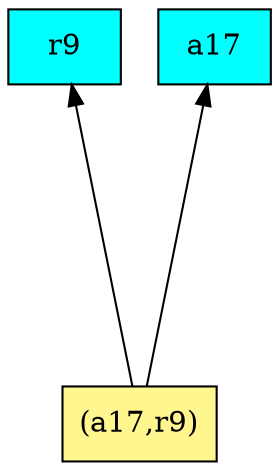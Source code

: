 digraph G {
rankdir=BT;ranksep="2.0";
"r9" [shape=record,fillcolor=cyan,style=filled,label="{r9}"];
"(a17,r9)" [shape=record,fillcolor=khaki1,style=filled,label="{(a17,r9)}"];
"a17" [shape=record,fillcolor=cyan,style=filled,label="{a17}"];
"(a17,r9)" -> "r9"
"(a17,r9)" -> "a17"
}